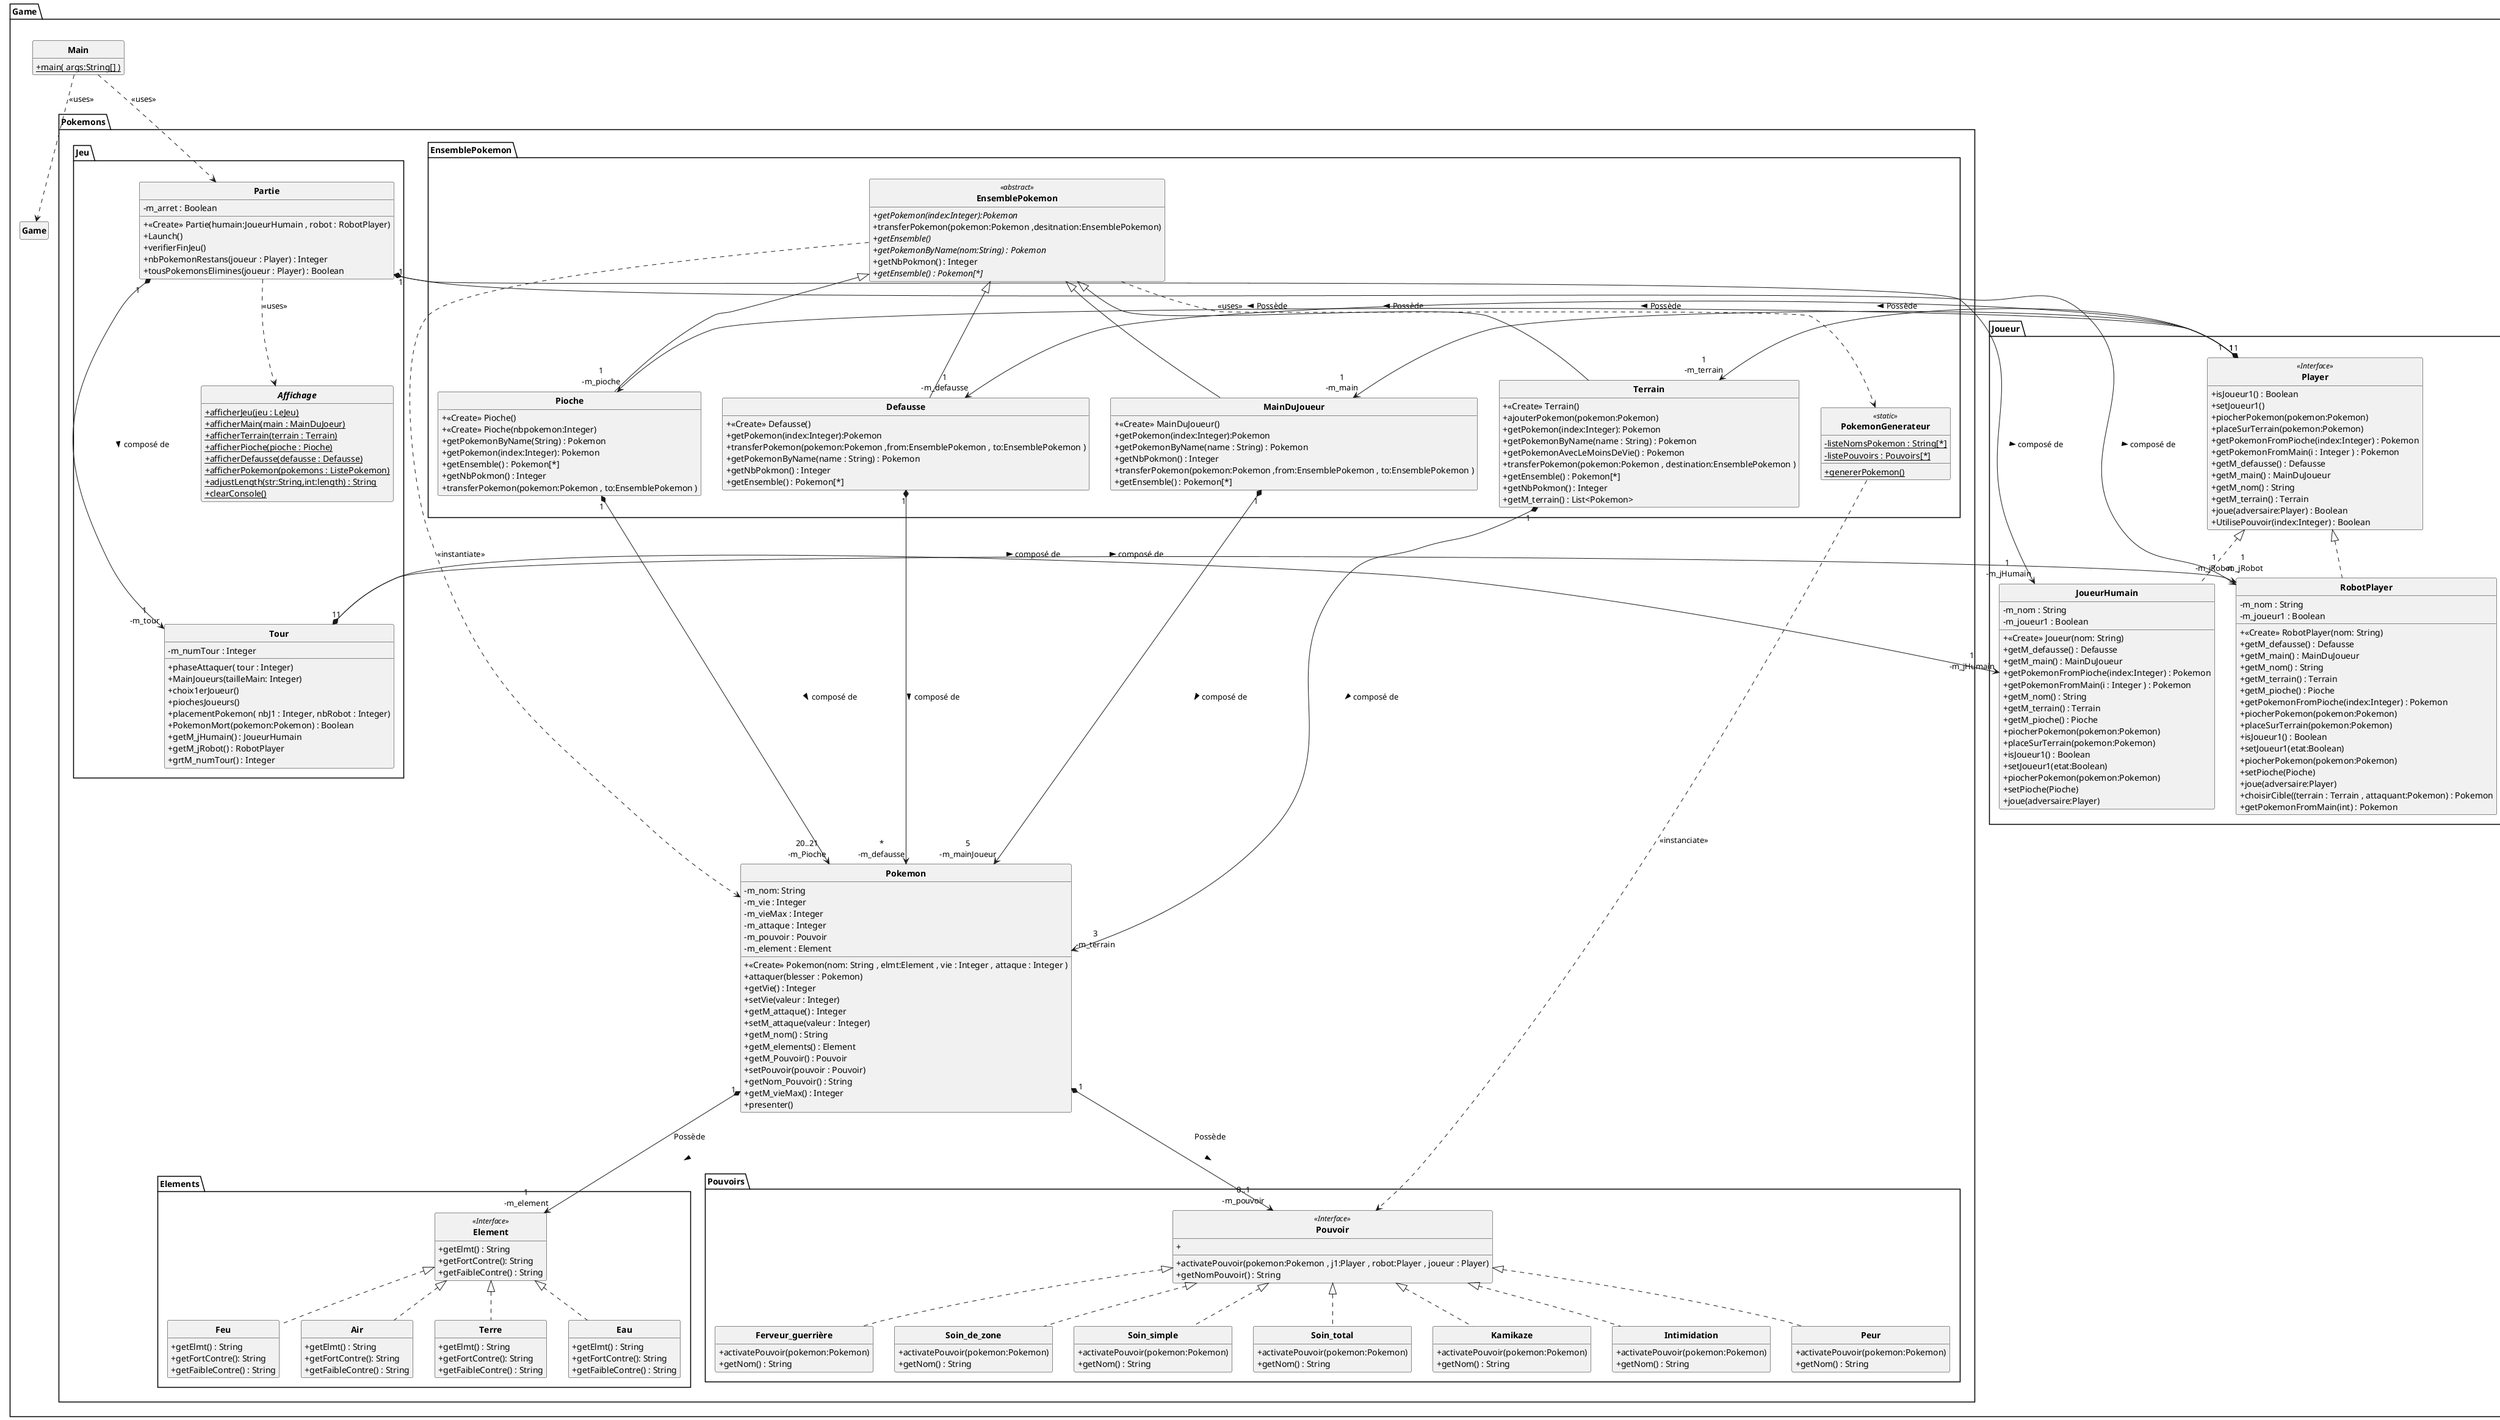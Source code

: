 @startuml
'https://plantuml.com/class-diagram
skinparam classAttributeIconSize 0
skinparam classFontStyle Bold
skinparam style strictuml
hide empty members


package Game
{
    package Joueur
    {
        class Player <<Interface>>
        {
            + isJoueur1() : Boolean
            + setJoueur1()
            + piocherPokemon(pokemon:Pokemon)
            + placeSurTerrain(pokemon:Pokemon)
            + getPokemonFromPioche(index:Integer) : Pokemon
            + getPokemonFromMain(i : Integer ) : Pokemon
            + getM_defausse() : Defausse
            + getM_main() : MainDuJoueur
            + getM_nom() : String
            + getM_terrain() : Terrain
            + joue(adversaire:Player) : Boolean
            + UtilisePouvoir(index:Integer) : Boolean
        }
        class JoueurHumain implements Player
                    {
                        - m_nom : String
                        - m_joueur1 : Boolean
                        + <<Create>> Joueur(nom: String)
                        + getM_defausse() : Defausse
                        + getM_main() : MainDuJoueur
                        + getPokemonFromPioche(index:Integer) : Pokemon
                        + getPokemonFromMain(i : Integer ) : Pokemon
                        + getM_nom() : String
                        + getM_terrain() : Terrain
                        + getM_pioche() : Pioche
                        + piocherPokemon(pokemon:Pokemon)
                        + placeSurTerrain(pokemon:Pokemon)
                        + isJoueur1() : Boolean
                        + setJoueur1(etat:Boolean)
                        + piocherPokemon(pokemon:Pokemon)
                        + setPioche(Pioche)
                        + joue(adversaire:Player)

                    }
        class RobotPlayer implements Player
                            {
                                - m_nom : String
                                - m_joueur1 : Boolean
                                + <<Create>> RobotPlayer(nom: String)
                                + getM_defausse() : Defausse
                                + getM_main() : MainDuJoueur
                                + getM_nom() : String
                                + getM_terrain() : Terrain
                                + getM_pioche() : Pioche
                                + getPokemonFromPioche(index:Integer) : Pokemon
                                + piocherPokemon(pokemon:Pokemon)
                                + placeSurTerrain(pokemon:Pokemon)
                                + isJoueur1() : Boolean
                                + setJoueur1(etat:Boolean)
                                + piocherPokemon(pokemon:Pokemon)
                                + setPioche(Pioche)
                                + joue(adversaire:Player)
                                + choisirCible((terrain : Terrain , attaquant:Pokemon) : Pokemon
                                + getPokemonFromMain(int) : Pokemon
                            }
    }
    package Pokemons
    {
        package Elements
            {

                class Element <<Interface>>
                    {
                        + getElmt() : String
                        + getFortContre(): String
                        + getFaibleContre() : String
                    }

                class Terre implements Element
                    {
                        + getElmt() : String
                        + getFortContre(): String
                        + getFaibleContre() : String
                    }

                class Eau implements Element
                    {
                        + getElmt() : String
                        + getFortContre(): String
                        + getFaibleContre() : String
                    }

                class Feu implements Element
                    {
                        + getElmt() : String
                        + getFortContre(): String
                        + getFaibleContre() : String
                    }

                class Air implements Element
                    {
                        + getElmt() : String
                        + getFortContre(): String
                        + getFaibleContre() : String
                    }
            }

            package Pouvoirs
            {
                    class Pouvoir <<Interface>>
                    {
                        + activatePouvoir(pokemon:Pokemon , j1:Player , robot:Player , joueur : Player)
                        + getNomPouvoir() : String
                        +
                    }
                   class Peur implements Pouvoir
                   {
                        + activatePouvoir(pokemon:Pokemon)
                        + getNom() : String

                   }
                   class Ferveur_guerrière implements Pouvoir
                   {
                        + activatePouvoir(pokemon:Pokemon)
                        + getNom() : String
                   }
                   class Soin_de_zone implements Pouvoir
                   {
                        + activatePouvoir(pokemon:Pokemon)
                        + getNom() : String
                   }
                   class Soin_simple implements Pouvoir
                   {
                        + activatePouvoir(pokemon:Pokemon)
                        + getNom() : String
                   }
                   class Soin_total implements Pouvoir
                   {
                        + activatePouvoir(pokemon:Pokemon)
                        + getNom() : String
                   }
                   class Kamikaze implements Pouvoir
                   {
                        + activatePouvoir(pokemon:Pokemon)
                        + getNom() : String
                   }
                   class Intimidation implements Pouvoir
                   {
                        + activatePouvoir(pokemon:Pokemon)
                        + getNom() : String
                   }
            }



        class Pokemon
            {
                - m_nom: String
                - m_vie : Integer
                - m_vieMax : Integer
                - m_attaque : Integer
                - m_pouvoir : Pouvoir
                - m_element : Element
                + <<Create>> Pokemon(nom: String , elmt:Element , vie : Integer , attaque : Integer )
                + attaquer(blesser : Pokemon)
                + getVie() : Integer
                + setVie(valeur : Integer)
                + getM_attaque() : Integer
                + setM_attaque(valeur : Integer)
                + getM_nom() : String
                + getM_elements() : Element
                + getM_Pouvoir() : Pouvoir
                + setPouvoir(pouvoir : Pouvoir)
                + getNom_Pouvoir() : String
                + getM_vieMax() : Integer
                + presenter()
            }
            package EnsemblePokemon
            {
                class  EnsemblePokemon <<abstract>>
                {
                    + {abstract} getPokemon(index:Integer):Pokemon
                    + transferPokemon(pokemon:Pokemon ,desitnation:EnsemblePokemon)
                    + {abstract} getEnsemble()
                    + {abstract} getPokemonByName(nom:String) : Pokemon
                    + getNbPokmon() : Integer
                    + {abstract} getEnsemble() : Pokemon[*]
                }
                class  PokemonGenerateur <<static>>
                {
                    - {static} listeNomsPokemon : String[*]
                    - {static} listePouvoirs : Pouvoirs[*]
                    + {static} genererPokemon()

                }
                class Defausse extends EnsemblePokemon
                    {
                        + <<Create>> Defausse()
                        + getPokemon(index:Integer):Pokemon
                        + transferPokemon(pokemon:Pokemon ,from:EnsemblePokemon , to:EnsemblePokemon )
                        + getPokemonByName(name : String) : Pokemon
                        + getNbPokmon() : Integer
                        + getEnsemble() : Pokemon[*]
                    }

                class MainDuJoueur extends EnsemblePokemon
                    {
                        + <<Create>> MainDuJoueur()
                        + getPokemon(index:Integer):Pokemon
                        + getPokemonByName(name : String) : Pokemon
                        + getNbPokmon() : Integer
                        + transferPokemon(pokemon:Pokemon ,from:EnsemblePokemon , to:EnsemblePokemon )
                        + getEnsemble() : Pokemon[*]
                    }

                class Terrain extends EnsemblePokemon
                    {
                        + <<Create>> Terrain()
                        + ajouterPokemon(pokemon:Pokemon)
                        + getPokemon(index:Integer): Pokemon
                        + getPokemonByName(name : String) : Pokemon
                        + getPokemonAvecLeMoinsDeVie() : Pokemon
                        + transferPokemon(pokemon:Pokemon , destination:EnsemblePokemon )
                        + getEnsemble() : Pokemon[*]
                        + getNbPokmon() : Integer
                        +getM_terrain() : List<Pokemon>
                    }

                class Pioche extends EnsemblePokemon
                    {
                        + <<Create>> Pioche()
                        + <<Create>> Pioche(nbpokemon:Integer)
                        + getPokemonByName(String) : Pokemon
                        + getPokemon(index:Integer): Pokemon
                        + getEnsemble() : Pokemon[*]
                        + getNbPokmon() : Integer
                        + transferPokemon(pokemon:Pokemon , to:EnsemblePokemon )
                    }
            }


    package Jeu
         {
             class Tour
             {
                 - m_numTour : Integer
                 + phaseAttaquer( tour : Integer)
                 + MainJoueurs(tailleMain: Integer)
                 + choix1erJoueur()
                 + piochesJoueurs()
                 + placementPokemon( nbJ1 : Integer, nbRobot : Integer)
                 + PokemonMort(pokemon:Pokemon) : Boolean
                 + getM_jHumain() : JoueurHumain
                 + getM_jRobot() : RobotPlayer
                 + grtM_numTour() : Integer
             }
             class Partie
             {
                 - m_arret : Boolean
                 + <<Create>> Partie(humain:JoueurHumain , robot : RobotPlayer)
                 + Launch()
                 + verifierFinJeu()
                 + nbPokemonRestans(joueur : Player) : Integer
                 + tousPokemonsElimines(joueur : Player) : Boolean


             }
             abstract Affichage
             {
                 + {static} afficherJeu(jeu : LeJeu)
                 + {static} afficherMain(main : MainDuJoeur)
                 + {static} afficherTerrain(terrain : Terrain)
                 + {static} afficherPioche(pioche : Pioche)
                 + {static} afficherDefausse(defausse : Defausse)
                 + {static} afficherPokemon(pokemons : ListePokemon)
                 + {static} adjustLength(str:String,int:length) : String
                 + {static} clearConsole()


             }
         }
}
class Main
{
    + {static} main( args:String[] )
}
Main ..> Partie : <<uses>>
Main ..> Game : <<uses>>

Tour "1" *---> "1\n-m_jHumain" JoueurHumain : composé de \t\t >
Tour "1" *---> "1\n-m_jRobot" RobotPlayer : composé de \t\t >

Partie "1" *---> "1\n-m_tour" Tour : composé de \t\t >
Partie "1" *---> "1 \n-m_jHumain"  JoueurHumain : composé de \t\t >
Partie "1" *---> "1 \n-m_jRobot"  RobotPlayer : composé de \t\t >
Pioche "1" *---> "20..21\n-m_Pioche" Pokemon : composé de \t\t >
MainDuJoueur "1" *---> "5\n-m_mainJoueur" Pokemon : composé de \t\t >
Terrain "1" *---> "3\n-m_terrain" Pokemon : composé de \t\t >
Defausse "1" *---> "*\n-m_defausse" Pokemon : composé de \t\t >

Player "1" *---> "1\n-m_terrain" Terrain : Possède  \t\t >
Player "1" *---> "1\n-m_pioche" Pioche : Possède \t\t >
Player "1" *---> "1\n-m_main" MainDuJoueur : Possède \t\t >
Player "1" *---> "1\n-m_defausse" Defausse : Possède \t\t >
Pokemon "\n 1" *--> "1\n-m_element" Element : Possède\n\n >
Pokemon "\n 1" *--> "0..1\n-m_pouvoir" Pouvoir : Possède\n\n >

Game.Pokemons.EnsemblePokemon.EnsemblePokemon ..> PokemonGenerateur : <<uses>>
Partie ..> Affichage : <<uses>>
Game.Pokemons.EnsemblePokemon.EnsemblePokemon ..> Pokemon  : <<instantiate>>
PokemonGenerateur ..> Pouvoir : <<instanciate>>


@enduml

